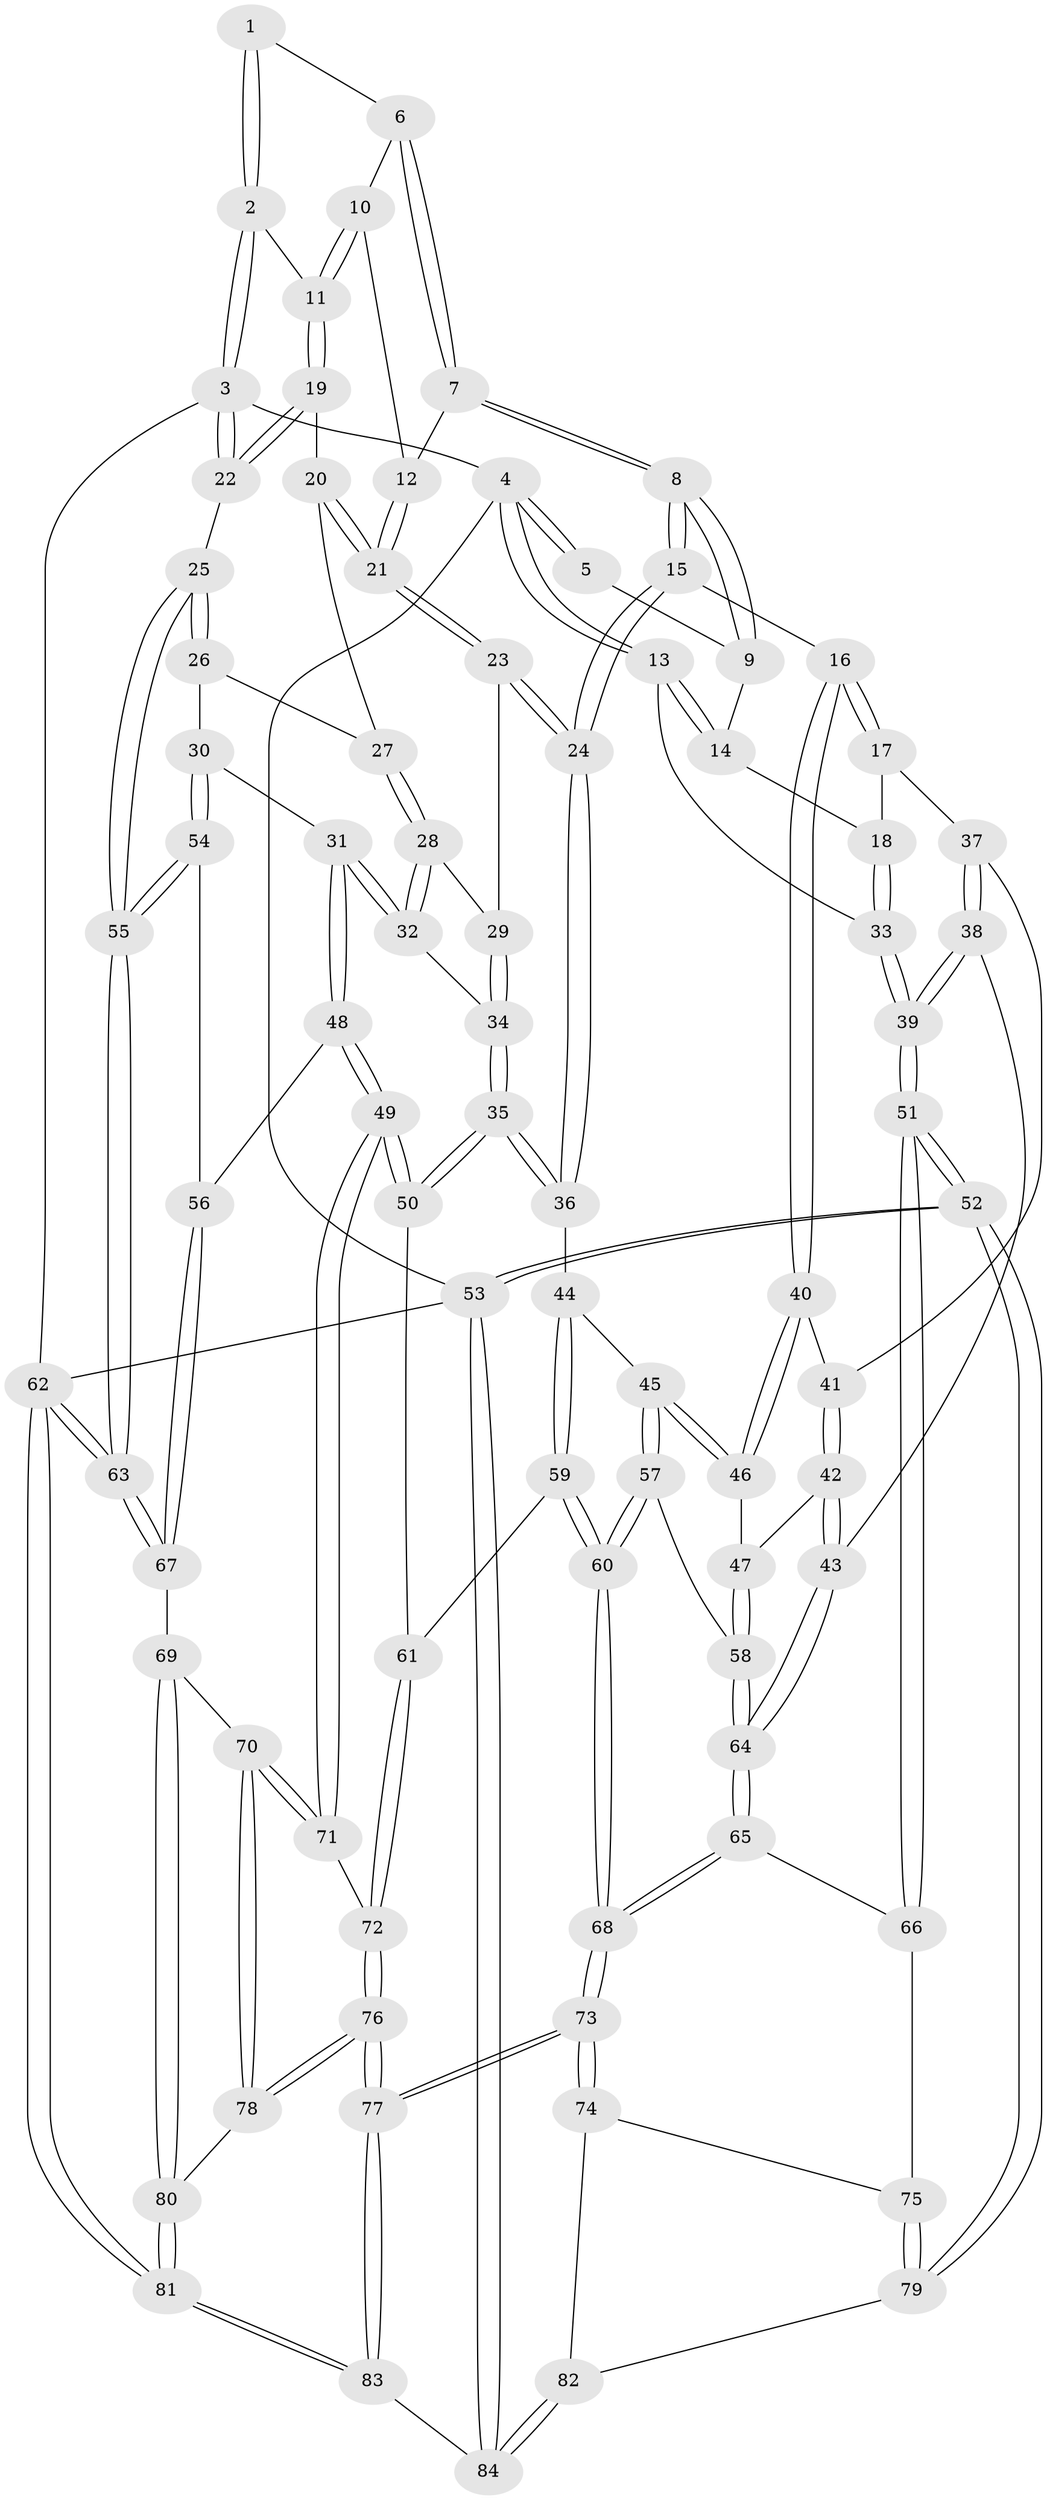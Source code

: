// Generated by graph-tools (version 1.1) at 2025/11/02/27/25 16:11:54]
// undirected, 84 vertices, 207 edges
graph export_dot {
graph [start="1"]
  node [color=gray90,style=filled];
  1 [pos="+0.48284568307973935+0"];
  2 [pos="+0.8932157871404788+0"];
  3 [pos="+1+0"];
  4 [pos="+0+0"];
  5 [pos="+0.2837853161988224+0"];
  6 [pos="+0.5013834429089015+0"];
  7 [pos="+0.35843145052018993+0.1478958867636751"];
  8 [pos="+0.3557699439421866+0.14900245284667246"];
  9 [pos="+0.2613794865722284+0.07818645045933337"];
  10 [pos="+0.5660344899775627+0.08470313647980336"];
  11 [pos="+0.7717461247104102+0.07535106061401867"];
  12 [pos="+0.5356415579481787+0.15781065225351168"];
  13 [pos="+0+0"];
  14 [pos="+0.22708052509607476+0.09619127451585098"];
  15 [pos="+0.3698341856519364+0.32647885639408597"];
  16 [pos="+0.22912643294440924+0.3664376234883239"];
  17 [pos="+0.11139317512576444+0.2763391569832372"];
  18 [pos="+0.09597702161418291+0.25692703175557086"];
  19 [pos="+0.7843068999014466+0.14936922650906886"];
  20 [pos="+0.7791633959042228+0.18643617577263785"];
  21 [pos="+0.5719426071121155+0.2625802761643583"];
  22 [pos="+1+0.16037493604956587"];
  23 [pos="+0.55340232809497+0.29652570267704026"];
  24 [pos="+0.44220499723821605+0.36779624102623093"];
  25 [pos="+1+0.3745461914417221"];
  26 [pos="+0.8046611177107491+0.22160946811770868"];
  27 [pos="+0.7825176417327006+0.19473662674455608"];
  28 [pos="+0.7046272578580705+0.3602011223836275"];
  29 [pos="+0.6206086528457665+0.3479914929565353"];
  30 [pos="+0.8387136168254623+0.45404179083967416"];
  31 [pos="+0.7631842174396667+0.4730329834428159"];
  32 [pos="+0.7390418896114479+0.4512769464512269"];
  33 [pos="+0+0.17031846472417536"];
  34 [pos="+0.6382046896253224+0.4361714605070894"];
  35 [pos="+0.531278482744734+0.49937847496657123"];
  36 [pos="+0.4628137363396687+0.44965368370855974"];
  37 [pos="+0.05088848075030052+0.4454168118323473"];
  38 [pos="+0+0.5396043323264653"];
  39 [pos="+0+0.5291025528786323"];
  40 [pos="+0.2276383462092168+0.37241537958843335"];
  41 [pos="+0.14353003577981754+0.4264419140421721"];
  42 [pos="+0.03866348307619195+0.5518518890005302"];
  43 [pos="+0.02695272822867992+0.5554044920117507"];
  44 [pos="+0.410332067715239+0.513875944601399"];
  45 [pos="+0.26849340540446653+0.5340142314672248"];
  46 [pos="+0.22399418103087484+0.4780132840320101"];
  47 [pos="+0.14526572393388792+0.5351309021486381"];
  48 [pos="+0.6842361952853784+0.6143400502421531"];
  49 [pos="+0.6397679893230868+0.6377443480242274"];
  50 [pos="+0.5392957116570444+0.5123560529627907"];
  51 [pos="+0+0.8424042640652512"];
  52 [pos="+0+1"];
  53 [pos="+0+1"];
  54 [pos="+0.899488129383955+0.4717617035003269"];
  55 [pos="+1+0.48299315702716616"];
  56 [pos="+0.8134034922983354+0.6543096682714153"];
  57 [pos="+0.2656869393210757+0.6451553716001587"];
  58 [pos="+0.21067186880341662+0.6467311482170366"];
  59 [pos="+0.3833445886739385+0.6824552319544475"];
  60 [pos="+0.33825383320522673+0.7075956579671843"];
  61 [pos="+0.417900179546449+0.685297128568806"];
  62 [pos="+1+1"];
  63 [pos="+1+0.6843639818267166"];
  64 [pos="+0.11258740377304073+0.6926791183178593"];
  65 [pos="+0.11254965542368078+0.6928725367115042"];
  66 [pos="+0.1087341855646942+0.7018677839012472"];
  67 [pos="+0.8996914096685922+0.7280716667661273"];
  68 [pos="+0.31399239877495466+0.8078965025862235"];
  69 [pos="+0.7949199062430676+0.8391762281572385"];
  70 [pos="+0.7207861456381338+0.8013991189661411"];
  71 [pos="+0.6256220859326052+0.6748724555382272"];
  72 [pos="+0.5612038594385292+0.7168882890521663"];
  73 [pos="+0.3088044324473914+0.8657243627305657"];
  74 [pos="+0.21017045755032301+0.8759463667462537"];
  75 [pos="+0.1185774951120182+0.8189751191733651"];
  76 [pos="+0.490197500896416+0.9924290893369486"];
  77 [pos="+0.45743075177597264+1"];
  78 [pos="+0.5257144603201306+0.9765616346785435"];
  79 [pos="+0+0.9924577130003914"];
  80 [pos="+0.8079918656012509+0.9241494707415956"];
  81 [pos="+1+1"];
  82 [pos="+0.15620888642255096+0.9458430951295781"];
  83 [pos="+0.45641369491295886+1"];
  84 [pos="+0.15650107909668598+1"];
  1 -- 2;
  1 -- 2;
  1 -- 6;
  2 -- 3;
  2 -- 3;
  2 -- 11;
  3 -- 4;
  3 -- 22;
  3 -- 22;
  3 -- 62;
  4 -- 5;
  4 -- 5;
  4 -- 13;
  4 -- 13;
  4 -- 53;
  5 -- 9;
  6 -- 7;
  6 -- 7;
  6 -- 10;
  7 -- 8;
  7 -- 8;
  7 -- 12;
  8 -- 9;
  8 -- 9;
  8 -- 15;
  8 -- 15;
  9 -- 14;
  10 -- 11;
  10 -- 11;
  10 -- 12;
  11 -- 19;
  11 -- 19;
  12 -- 21;
  12 -- 21;
  13 -- 14;
  13 -- 14;
  13 -- 33;
  14 -- 18;
  15 -- 16;
  15 -- 24;
  15 -- 24;
  16 -- 17;
  16 -- 17;
  16 -- 40;
  16 -- 40;
  17 -- 18;
  17 -- 37;
  18 -- 33;
  18 -- 33;
  19 -- 20;
  19 -- 22;
  19 -- 22;
  20 -- 21;
  20 -- 21;
  20 -- 27;
  21 -- 23;
  21 -- 23;
  22 -- 25;
  23 -- 24;
  23 -- 24;
  23 -- 29;
  24 -- 36;
  24 -- 36;
  25 -- 26;
  25 -- 26;
  25 -- 55;
  25 -- 55;
  26 -- 27;
  26 -- 30;
  27 -- 28;
  27 -- 28;
  28 -- 29;
  28 -- 32;
  28 -- 32;
  29 -- 34;
  29 -- 34;
  30 -- 31;
  30 -- 54;
  30 -- 54;
  31 -- 32;
  31 -- 32;
  31 -- 48;
  31 -- 48;
  32 -- 34;
  33 -- 39;
  33 -- 39;
  34 -- 35;
  34 -- 35;
  35 -- 36;
  35 -- 36;
  35 -- 50;
  35 -- 50;
  36 -- 44;
  37 -- 38;
  37 -- 38;
  37 -- 41;
  38 -- 39;
  38 -- 39;
  38 -- 43;
  39 -- 51;
  39 -- 51;
  40 -- 41;
  40 -- 46;
  40 -- 46;
  41 -- 42;
  41 -- 42;
  42 -- 43;
  42 -- 43;
  42 -- 47;
  43 -- 64;
  43 -- 64;
  44 -- 45;
  44 -- 59;
  44 -- 59;
  45 -- 46;
  45 -- 46;
  45 -- 57;
  45 -- 57;
  46 -- 47;
  47 -- 58;
  47 -- 58;
  48 -- 49;
  48 -- 49;
  48 -- 56;
  49 -- 50;
  49 -- 50;
  49 -- 71;
  49 -- 71;
  50 -- 61;
  51 -- 52;
  51 -- 52;
  51 -- 66;
  51 -- 66;
  52 -- 53;
  52 -- 53;
  52 -- 79;
  52 -- 79;
  53 -- 84;
  53 -- 84;
  53 -- 62;
  54 -- 55;
  54 -- 55;
  54 -- 56;
  55 -- 63;
  55 -- 63;
  56 -- 67;
  56 -- 67;
  57 -- 58;
  57 -- 60;
  57 -- 60;
  58 -- 64;
  58 -- 64;
  59 -- 60;
  59 -- 60;
  59 -- 61;
  60 -- 68;
  60 -- 68;
  61 -- 72;
  61 -- 72;
  62 -- 63;
  62 -- 63;
  62 -- 81;
  62 -- 81;
  63 -- 67;
  63 -- 67;
  64 -- 65;
  64 -- 65;
  65 -- 66;
  65 -- 68;
  65 -- 68;
  66 -- 75;
  67 -- 69;
  68 -- 73;
  68 -- 73;
  69 -- 70;
  69 -- 80;
  69 -- 80;
  70 -- 71;
  70 -- 71;
  70 -- 78;
  70 -- 78;
  71 -- 72;
  72 -- 76;
  72 -- 76;
  73 -- 74;
  73 -- 74;
  73 -- 77;
  73 -- 77;
  74 -- 75;
  74 -- 82;
  75 -- 79;
  75 -- 79;
  76 -- 77;
  76 -- 77;
  76 -- 78;
  76 -- 78;
  77 -- 83;
  77 -- 83;
  78 -- 80;
  79 -- 82;
  80 -- 81;
  80 -- 81;
  81 -- 83;
  81 -- 83;
  82 -- 84;
  82 -- 84;
  83 -- 84;
}
